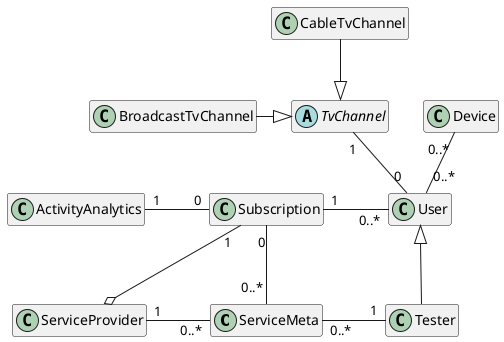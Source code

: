 @startuml
skinparam classAttributeIconSize 0
hide empty members
hide attributes 
skinparam shadowing false

' 여기를 보자
class ServiceMeta {
- Developer Info : ServiceProvider
- URL
- Language
- Rating
- Subscription Fee
- Pricing model
- isApproved : Boolean
- Description
- Review Comment
- Tester: Tester
}

class Subscription {
- Registered Services : ServiceMeta[]
- Users For Each Service : User[]
- Subscription starting dates
- Subscribing Services For each user : ServiceMeta[]
- ActivityAnalytics : ActivityAnalytics
}

class User {
- Contact Info
- Viewing History
- Profiles
- Credicard Info
- Hobby
- Devices : Device[]
- TvChannel : TvChannel
- Subscription : Subscription
}

class Tester {
- TestingApps : ServiceMeta[]
}

class ServiceProvider {
- Developed Services : ServiceMeta[]
- Subscription : Subscription
}

class Device {
- Users : User[]
- SST Client Version
- Serial #
}

class ActivityAnalytics {
- preferences
}

abstract class TvChannel {

}

class BroadcastTvChannel {

}

class CableTvChannel {

}

Subscription "1" - "0..*" User : "        "
Subscription "0" -- "0..*" ServiceMeta : "        "
Device "0..*" -- "0..*" User
ServiceMeta "0..*" - "1" Tester : "        "
ServiceProvider "1" - "0..*" ServiceMeta : "        "
Subscription "1"--o ServiceProvider
ActivityAnalytics "1"- "0" Subscription : "        "
User <|-- Tester

BroadcastTvChannel -|> TvChannel
CableTvChannel --|> TvChannel

TvChannel "1" -- "0" User

@enduml
